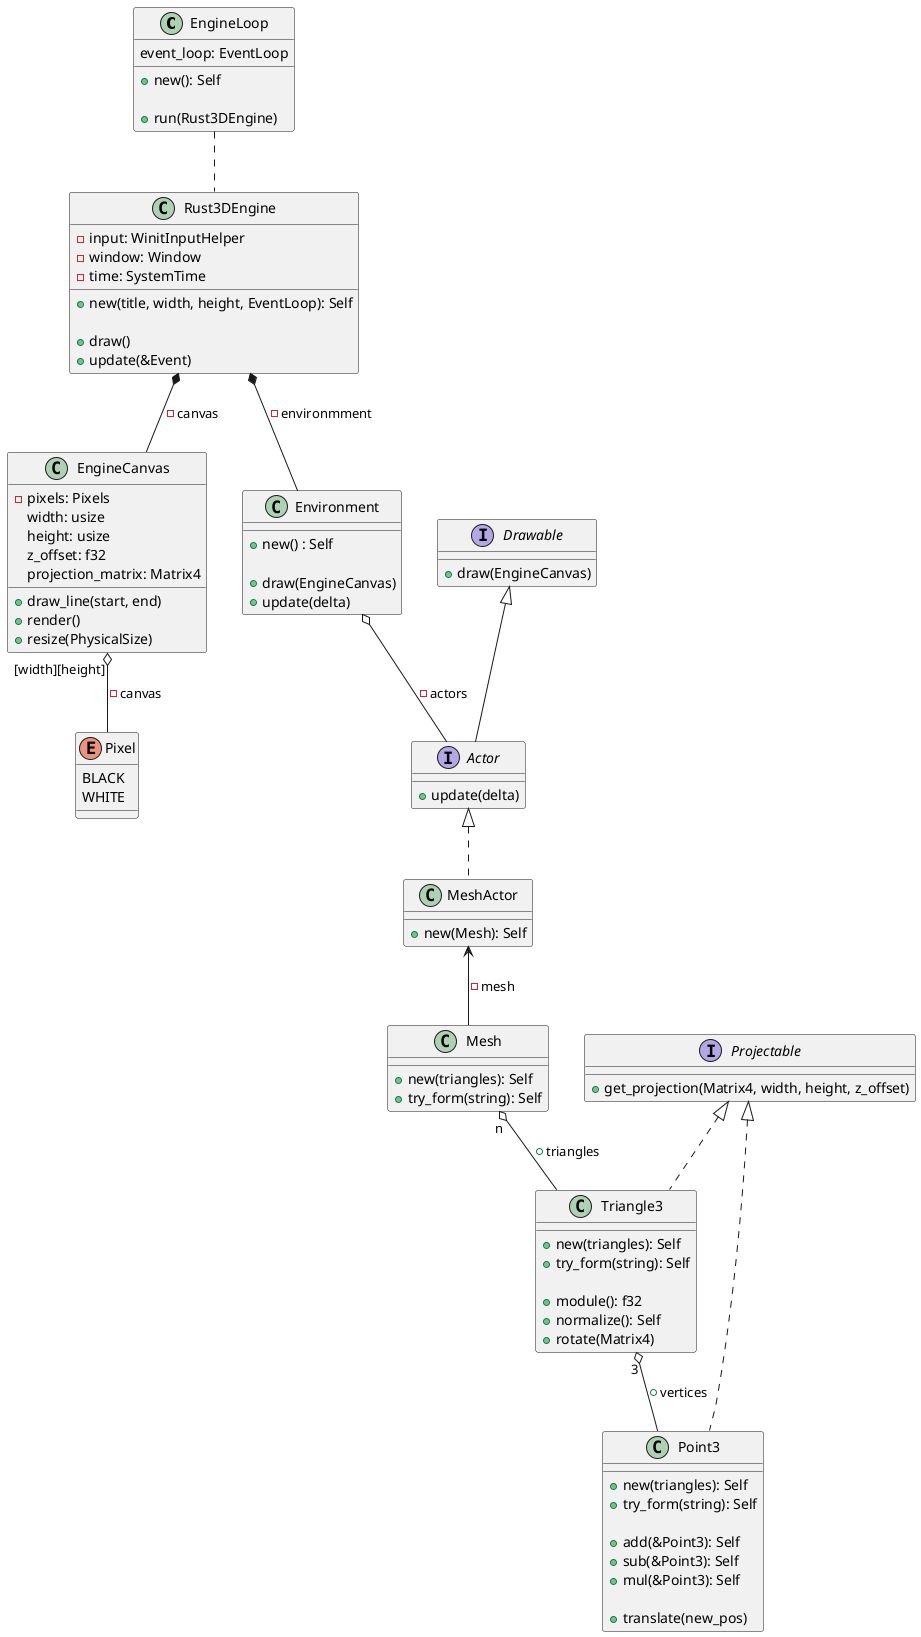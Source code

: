 @startuml
'https://plantuml.com/class-diagram

class EngineLoop {
    event_loop: EventLoop

    + new(): Self

    + run(Rust3DEngine)
}

class Rust3DEngine {
    - input: WinitInputHelper
    - window: Window
    - time: SystemTime

    + new(title, width, height, EventLoop): Self

    + draw()
    + update(&Event)
}

class EngineCanvas {
	- pixels: Pixels
	width: usize
	height: usize
	z_offset: f32
	projection_matrix: Matrix4

	+ draw_line(start, end)
	+ render()
	+ resize(PhysicalSize)
}

enum Pixel {
    BLACK
    WHITE
}

class Environment {
    + new() : Self

    + draw(EngineCanvas)
    + update(delta)
}

interface Drawable {
    + draw(EngineCanvas)
}

interface Actor {
    + update(delta)
}

interface Projectable {
    + get_projection(Matrix4, width, height, z_offset)
}

class MeshActor {
    + new(Mesh): Self
}

class Mesh {
    + new(triangles): Self
    + try_form(string): Self
}

class Triangle3 {
    + new(triangles): Self
    + try_form(string): Self

    + module(): f32
    + normalize(): Self
    + rotate(Matrix4)
}

class Point3 {
    + new(triangles): Self
    + try_form(string): Self

    + add(&Point3): Self
    + sub(&Point3): Self
    + mul(&Point3): Self

    + translate(new_pos)
}

EngineLoop .. Rust3DEngine
Rust3DEngine *-- EngineCanvas : -canvas
Rust3DEngine *-- Environment : -environmment
EngineCanvas "[width][height]" o-- Pixel : -canvas
Drawable <|-- Actor
Environment o-- Actor : -actors
Actor <|.. MeshActor
MeshActor <-- Mesh : - mesh
Mesh "n" o-- Triangle3 : + triangles
Triangle3 "3" o-- Point3 : + vertices
Projectable <|.. Triangle3
Projectable <|.. Point3

@enduml